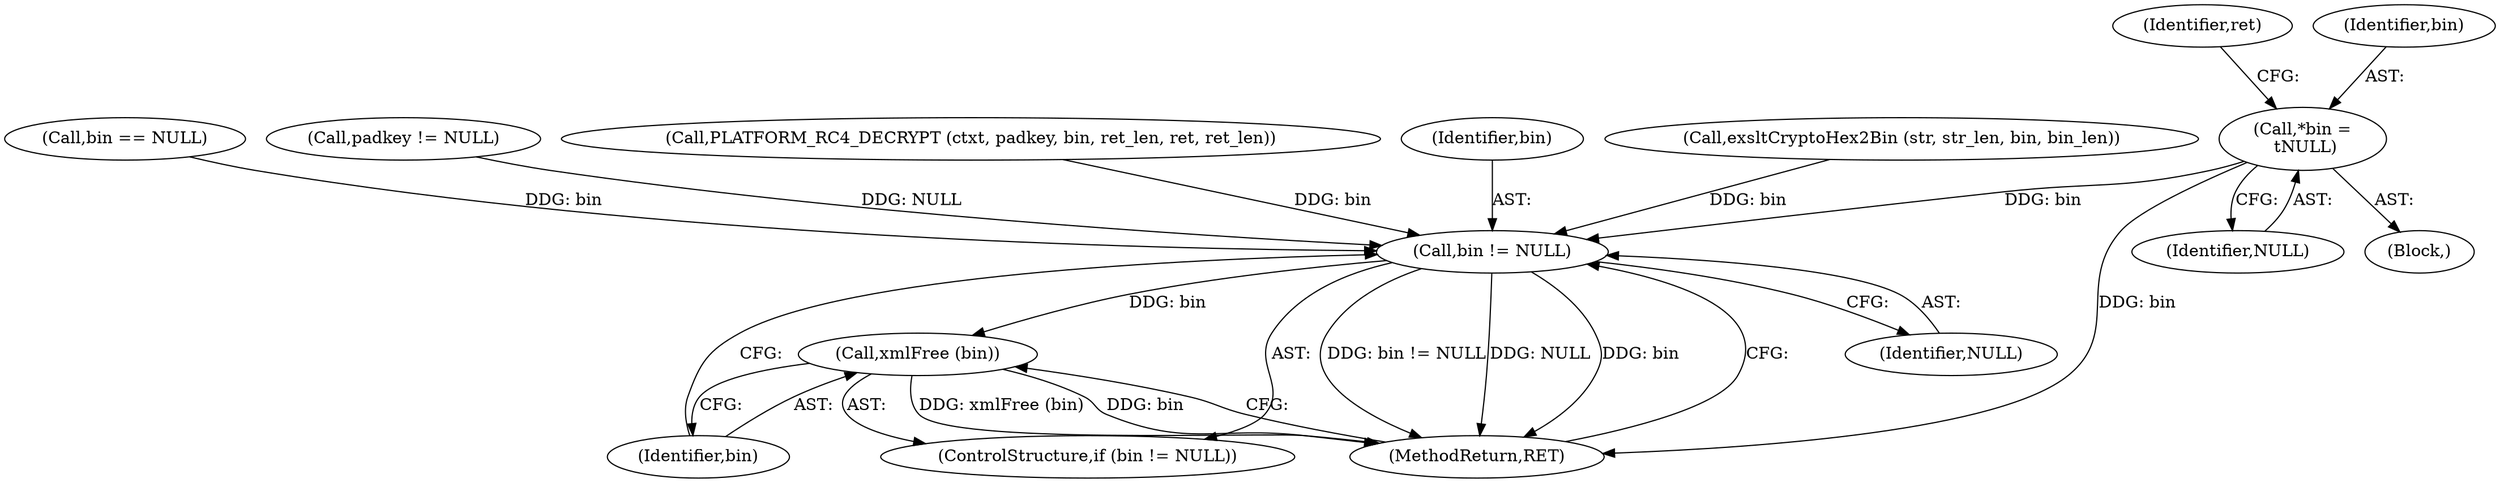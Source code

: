 digraph "0_Chrome_96dbafe288dbe2f0cc45fa3c39daf6d0c37acbab_0@pointer" {
"1000135" [label="(Call,*bin =\n \tNULL)"];
"1000351" [label="(Call,bin != NULL)"];
"1000354" [label="(Call,xmlFree (bin))"];
"1000350" [label="(ControlStructure,if (bin != NULL))"];
"1000264" [label="(Call,bin == NULL)"];
"1000345" [label="(Call,padkey != NULL)"];
"1000354" [label="(Call,xmlFree (bin))"];
"1000135" [label="(Call,*bin =\n \tNULL)"];
"1000355" [label="(Identifier,bin)"];
"1000137" [label="(Identifier,NULL)"];
"1000351" [label="(Call,bin != NULL)"];
"1000140" [label="(Identifier,ret)"];
"1000356" [label="(MethodReturn,RET)"];
"1000105" [label="(Block,)"];
"1000353" [label="(Identifier,NULL)"];
"1000316" [label="(Call,PLATFORM_RC4_DECRYPT (ctxt, padkey, bin, ret_len, ret, ret_len))"];
"1000352" [label="(Identifier,bin)"];
"1000285" [label="(Call,exsltCryptoHex2Bin (str, str_len, bin, bin_len))"];
"1000136" [label="(Identifier,bin)"];
"1000135" -> "1000105"  [label="AST: "];
"1000135" -> "1000137"  [label="CFG: "];
"1000136" -> "1000135"  [label="AST: "];
"1000137" -> "1000135"  [label="AST: "];
"1000140" -> "1000135"  [label="CFG: "];
"1000135" -> "1000356"  [label="DDG: bin"];
"1000135" -> "1000351"  [label="DDG: bin"];
"1000351" -> "1000350"  [label="AST: "];
"1000351" -> "1000353"  [label="CFG: "];
"1000352" -> "1000351"  [label="AST: "];
"1000353" -> "1000351"  [label="AST: "];
"1000355" -> "1000351"  [label="CFG: "];
"1000356" -> "1000351"  [label="CFG: "];
"1000351" -> "1000356"  [label="DDG: bin != NULL"];
"1000351" -> "1000356"  [label="DDG: NULL"];
"1000351" -> "1000356"  [label="DDG: bin"];
"1000316" -> "1000351"  [label="DDG: bin"];
"1000264" -> "1000351"  [label="DDG: bin"];
"1000285" -> "1000351"  [label="DDG: bin"];
"1000345" -> "1000351"  [label="DDG: NULL"];
"1000351" -> "1000354"  [label="DDG: bin"];
"1000354" -> "1000350"  [label="AST: "];
"1000354" -> "1000355"  [label="CFG: "];
"1000355" -> "1000354"  [label="AST: "];
"1000356" -> "1000354"  [label="CFG: "];
"1000354" -> "1000356"  [label="DDG: xmlFree (bin)"];
"1000354" -> "1000356"  [label="DDG: bin"];
}
